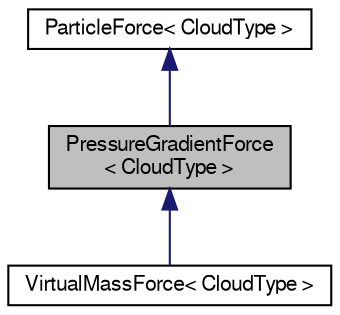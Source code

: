 digraph "PressureGradientForce&lt; CloudType &gt;"
{
  bgcolor="transparent";
  edge [fontname="FreeSans",fontsize="10",labelfontname="FreeSans",labelfontsize="10"];
  node [fontname="FreeSans",fontsize="10",shape=record];
  Node0 [label="PressureGradientForce\l\< CloudType \>",height=0.2,width=0.4,color="black", fillcolor="grey75", style="filled", fontcolor="black"];
  Node1 -> Node0 [dir="back",color="midnightblue",fontsize="10",style="solid",fontname="FreeSans"];
  Node1 [label="ParticleForce\< CloudType \>",height=0.2,width=0.4,color="black",URL="$a24154.html",tooltip="Abstract base class for particle forces. "];
  Node0 -> Node2 [dir="back",color="midnightblue",fontsize="10",style="solid",fontname="FreeSans"];
  Node2 [label="VirtualMassForce\< CloudType \>",height=0.2,width=0.4,color="black",URL="$a24166.html",tooltip="Calculates particle virtual mass force. "];
}
